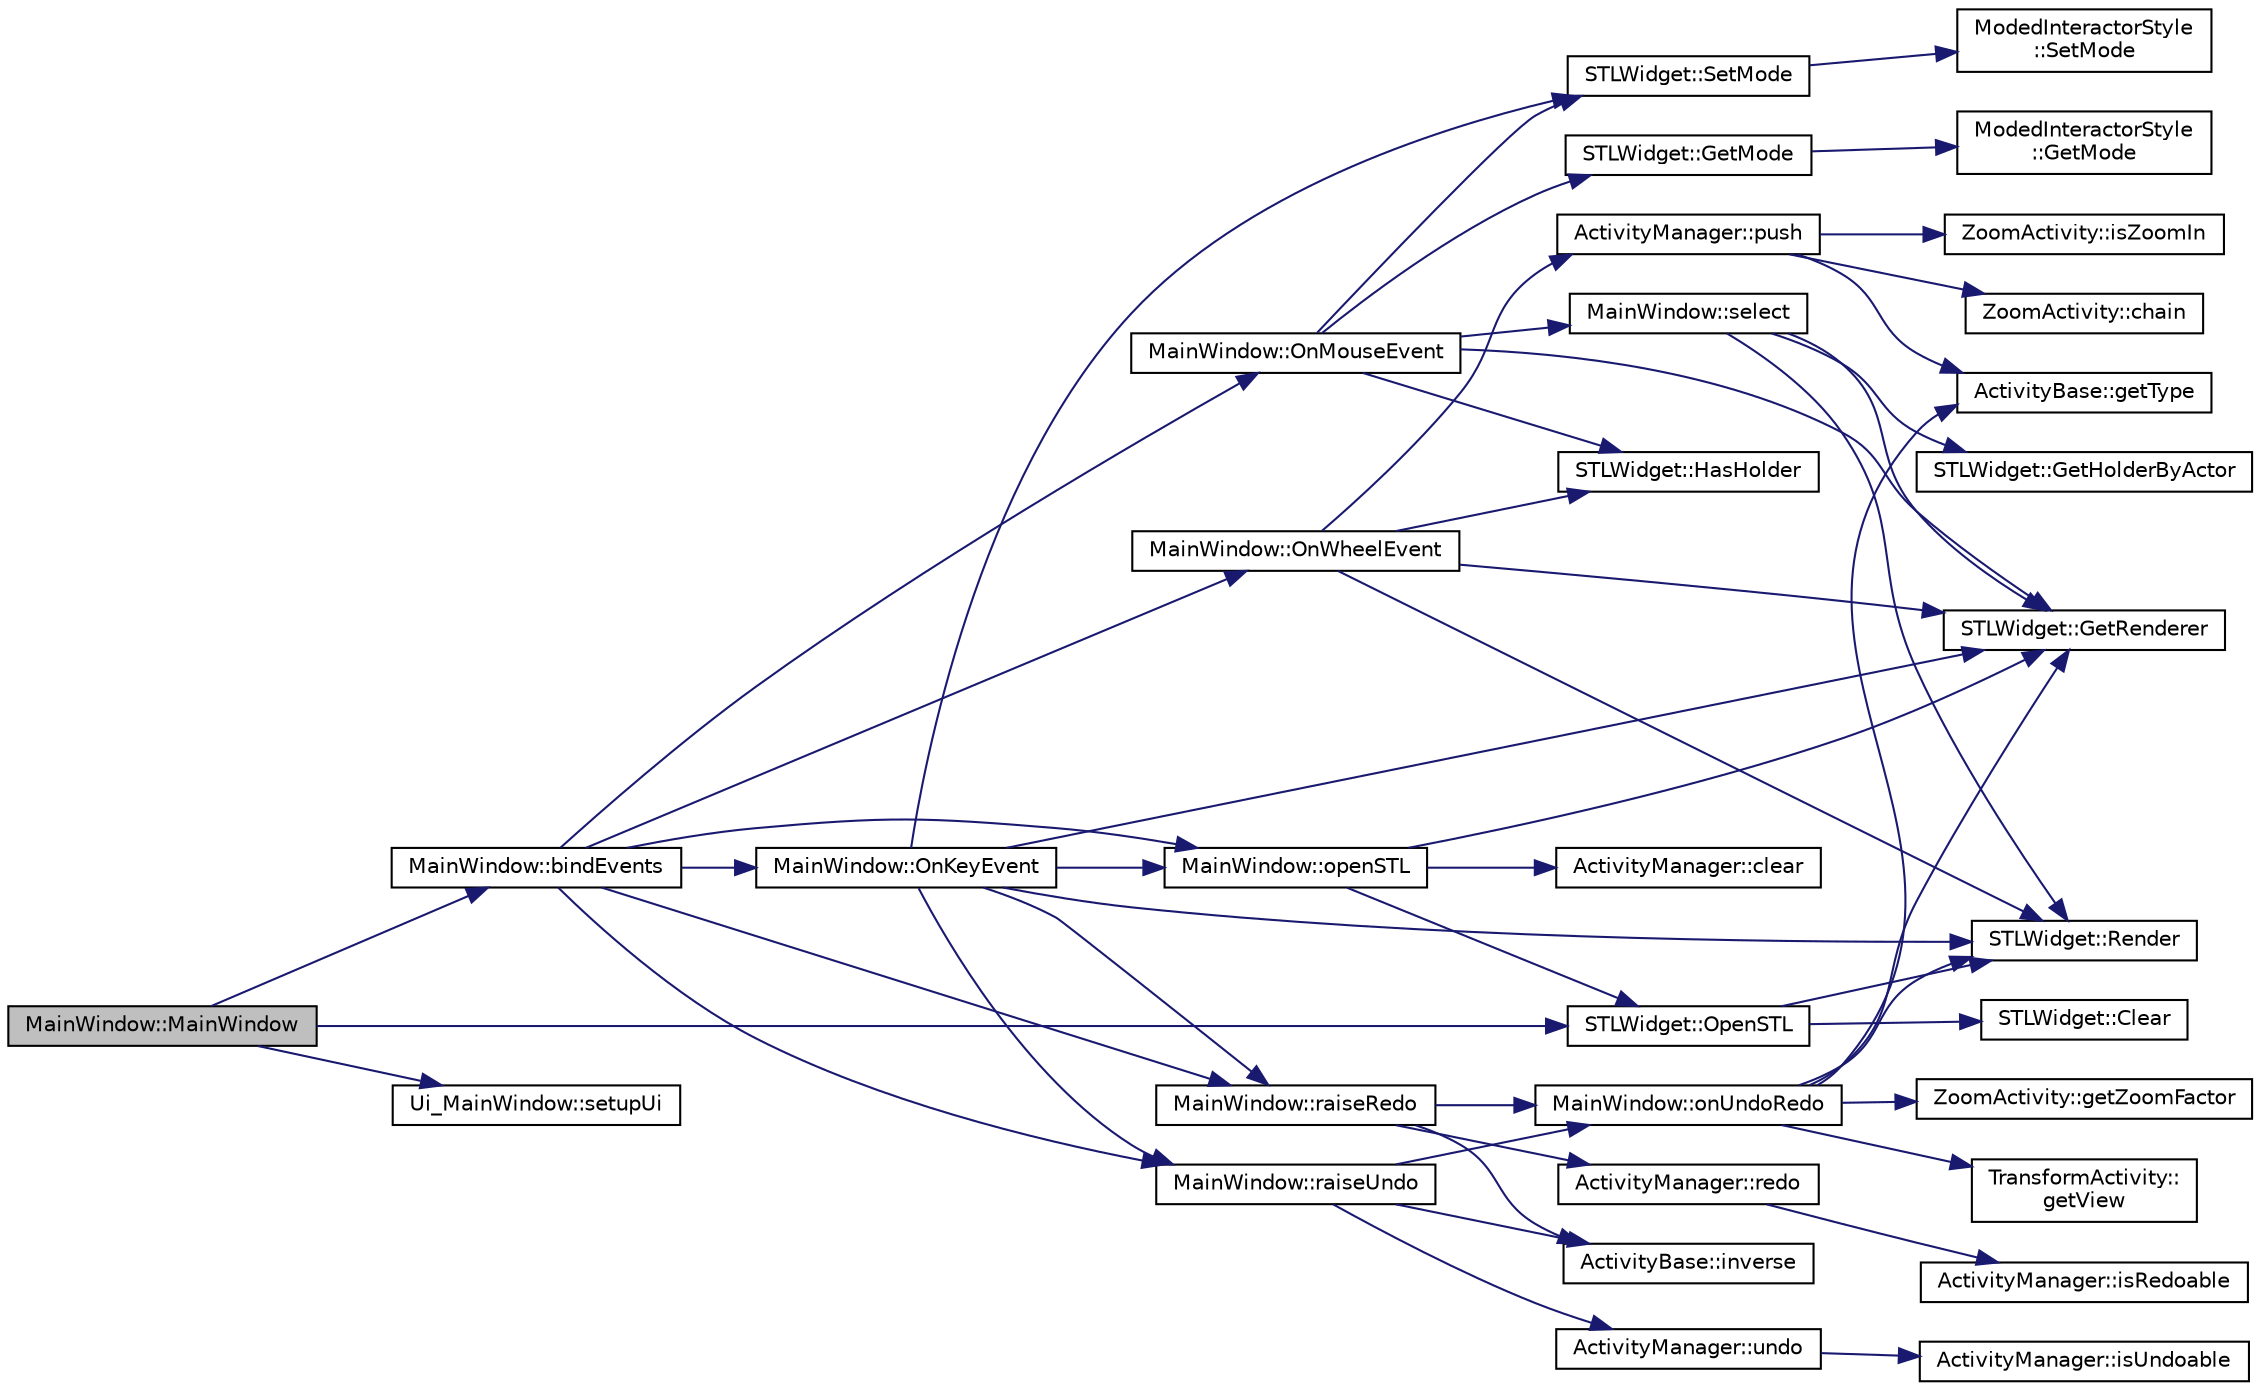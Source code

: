digraph "MainWindow::MainWindow"
{
 // LATEX_PDF_SIZE
  edge [fontname="Helvetica",fontsize="10",labelfontname="Helvetica",labelfontsize="10"];
  node [fontname="Helvetica",fontsize="10",shape=record];
  rankdir="LR";
  Node1 [label="MainWindow::MainWindow",height=0.2,width=0.4,color="black", fillcolor="grey75", style="filled", fontcolor="black",tooltip=" "];
  Node1 -> Node2 [color="midnightblue",fontsize="10",style="solid",fontname="Helvetica"];
  Node2 [label="MainWindow::bindEvents",height=0.2,width=0.4,color="black", fillcolor="white", style="filled",URL="$class_main_window.html#a09e0ca2e7474a2049517496b4b5bd6d0",tooltip="Bind events with corresponding widget."];
  Node2 -> Node3 [color="midnightblue",fontsize="10",style="solid",fontname="Helvetica"];
  Node3 [label="MainWindow::OnKeyEvent",height=0.2,width=0.4,color="black", fillcolor="white", style="filled",URL="$class_main_window.html#add1ef441fb74a254e3204450422fd3b6",tooltip="Handle a keyboard event from STLWidget."];
  Node3 -> Node4 [color="midnightblue",fontsize="10",style="solid",fontname="Helvetica"];
  Node4 [label="STLWidget::GetRenderer",height=0.2,width=0.4,color="black", fillcolor="white", style="filled",URL="$class_s_t_l_widget.html#a5a3e391dd6b86e53841af138b4477f91",tooltip="Get the renderer."];
  Node3 -> Node5 [color="midnightblue",fontsize="10",style="solid",fontname="Helvetica"];
  Node5 [label="MainWindow::openSTL",height=0.2,width=0.4,color="black", fillcolor="white", style="filled",URL="$class_main_window.html#ae90da32f0dd4f1b40353dd97819e4016",tooltip="Open an STL file at path from open file dialog."];
  Node5 -> Node6 [color="midnightblue",fontsize="10",style="solid",fontname="Helvetica"];
  Node6 [label="ActivityManager::clear",height=0.2,width=0.4,color="black", fillcolor="white", style="filled",URL="$class_activity_manager.html#aae34a29e2476905883bcd073bb47f03e",tooltip="Clear all activities."];
  Node5 -> Node4 [color="midnightblue",fontsize="10",style="solid",fontname="Helvetica"];
  Node5 -> Node7 [color="midnightblue",fontsize="10",style="solid",fontname="Helvetica"];
  Node7 [label="STLWidget::OpenSTL",height=0.2,width=0.4,color="black", fillcolor="white", style="filled",URL="$class_s_t_l_widget.html#ac587c00427f4acc5c4f8d6d0e5667d83",tooltip="Open or import the STL reader to display."];
  Node7 -> Node8 [color="midnightblue",fontsize="10",style="solid",fontname="Helvetica"];
  Node8 [label="STLWidget::Clear",height=0.2,width=0.4,color="black", fillcolor="white", style="filled",URL="$class_s_t_l_widget.html#a3b660bb9da2d718d46bb7b9af52ab1f4",tooltip="Clear all fields."];
  Node7 -> Node9 [color="midnightblue",fontsize="10",style="solid",fontname="Helvetica"];
  Node9 [label="STLWidget::Render",height=0.2,width=0.4,color="black", fillcolor="white", style="filled",URL="$class_s_t_l_widget.html#ac57424afd9164e125938ed47041c7d76",tooltip="Refresh the widget, applying new changes."];
  Node3 -> Node10 [color="midnightblue",fontsize="10",style="solid",fontname="Helvetica"];
  Node10 [label="MainWindow::raiseRedo",height=0.2,width=0.4,color="black", fillcolor="white", style="filled",URL="$class_main_window.html#a2ddbce75908e9e962bf844aca6d2b4ca",tooltip="Raise redo event when redo action button clicked."];
  Node10 -> Node11 [color="midnightblue",fontsize="10",style="solid",fontname="Helvetica"];
  Node11 [label="ActivityBase::inverse",height=0.2,width=0.4,color="black", fillcolor="white", style="filled",URL="$class_activity_base.html#aab17504d45cbc44b581beb5d6a660ece",tooltip="Inverse this activity to switch undo/redo state."];
  Node10 -> Node12 [color="midnightblue",fontsize="10",style="solid",fontname="Helvetica"];
  Node12 [label="MainWindow::onUndoRedo",height=0.2,width=0.4,color="black", fillcolor="white", style="filled",URL="$class_main_window.html#a2ec3dd50c4d8a47830f2e437383f2fa8",tooltip="Undo or redo an activity."];
  Node12 -> Node4 [color="midnightblue",fontsize="10",style="solid",fontname="Helvetica"];
  Node12 -> Node13 [color="midnightblue",fontsize="10",style="solid",fontname="Helvetica"];
  Node13 [label="ActivityBase::getType",height=0.2,width=0.4,color="black", fillcolor="white", style="filled",URL="$class_activity_base.html#a1b65c21bd9f3534dedbef62c7fe05764",tooltip="Get the type of the activity."];
  Node12 -> Node14 [color="midnightblue",fontsize="10",style="solid",fontname="Helvetica"];
  Node14 [label="TransformActivity::\lgetView",height=0.2,width=0.4,color="black", fillcolor="white", style="filled",URL="$class_transform_activity.html#a01c456701ffd301259e9b053533e914f",tooltip="Get the camera that contains linear transform matrix."];
  Node12 -> Node15 [color="midnightblue",fontsize="10",style="solid",fontname="Helvetica"];
  Node15 [label="ZoomActivity::getZoomFactor",height=0.2,width=0.4,color="black", fillcolor="white", style="filled",URL="$class_zoom_activity.html#abc3d9aa0e4cb77605696126afa05e59d",tooltip="Get the zoom factor."];
  Node12 -> Node9 [color="midnightblue",fontsize="10",style="solid",fontname="Helvetica"];
  Node10 -> Node16 [color="midnightblue",fontsize="10",style="solid",fontname="Helvetica"];
  Node16 [label="ActivityManager::redo",height=0.2,width=0.4,color="black", fillcolor="white", style="filled",URL="$class_activity_manager.html#a15a289470a1ada5ef9df64632a90566b",tooltip="Redo last undone activity if exists."];
  Node16 -> Node17 [color="midnightblue",fontsize="10",style="solid",fontname="Helvetica"];
  Node17 [label="ActivityManager::isRedoable",height=0.2,width=0.4,color="black", fillcolor="white", style="filled",URL="$class_activity_manager.html#afdb1255e34e57a484fc1b41dd1a2d11b",tooltip="See if redoing is available."];
  Node3 -> Node18 [color="midnightblue",fontsize="10",style="solid",fontname="Helvetica"];
  Node18 [label="MainWindow::raiseUndo",height=0.2,width=0.4,color="black", fillcolor="white", style="filled",URL="$class_main_window.html#a4d447caa99a7519d6c7281b987912e0f",tooltip="Raise undo event when undo action button clicked."];
  Node18 -> Node11 [color="midnightblue",fontsize="10",style="solid",fontname="Helvetica"];
  Node18 -> Node12 [color="midnightblue",fontsize="10",style="solid",fontname="Helvetica"];
  Node18 -> Node19 [color="midnightblue",fontsize="10",style="solid",fontname="Helvetica"];
  Node19 [label="ActivityManager::undo",height=0.2,width=0.4,color="black", fillcolor="white", style="filled",URL="$class_activity_manager.html#a013f09468f61661e4c50b7f53526a421",tooltip="Undo last activity if exists."];
  Node19 -> Node20 [color="midnightblue",fontsize="10",style="solid",fontname="Helvetica"];
  Node20 [label="ActivityManager::isUndoable",height=0.2,width=0.4,color="black", fillcolor="white", style="filled",URL="$class_activity_manager.html#a0cd8af492184b064b0802e8db7402322",tooltip="See if undoing is available."];
  Node3 -> Node9 [color="midnightblue",fontsize="10",style="solid",fontname="Helvetica"];
  Node3 -> Node21 [color="midnightblue",fontsize="10",style="solid",fontname="Helvetica"];
  Node21 [label="STLWidget::SetMode",height=0.2,width=0.4,color="black", fillcolor="white", style="filled",URL="$class_s_t_l_widget.html#a66906b48957e7cfc6b6d5631d8d319cc",tooltip="Set the current mouse interaction mode."];
  Node21 -> Node22 [color="midnightblue",fontsize="10",style="solid",fontname="Helvetica"];
  Node22 [label="ModedInteractorStyle\l::SetMode",height=0.2,width=0.4,color="black", fillcolor="white", style="filled",URL="$class_moded_interactor_style.html#a8937bdc1f2e2713cc07c98d8bba3a2a4",tooltip="Set the current interactor style."];
  Node2 -> Node23 [color="midnightblue",fontsize="10",style="solid",fontname="Helvetica"];
  Node23 [label="MainWindow::OnMouseEvent",height=0.2,width=0.4,color="black", fillcolor="white", style="filled",URL="$class_main_window.html#aa30a6952cbd9f262ffe6176a616bfaa5",tooltip="Handle a mouse event from STLWidget."];
  Node23 -> Node24 [color="midnightblue",fontsize="10",style="solid",fontname="Helvetica"];
  Node24 [label="STLWidget::GetMode",height=0.2,width=0.4,color="black", fillcolor="white", style="filled",URL="$class_s_t_l_widget.html#a0e02e0abaa4056ad8ae6053bac2c48d9",tooltip="Get the current mouse interaction mode."];
  Node24 -> Node25 [color="midnightblue",fontsize="10",style="solid",fontname="Helvetica"];
  Node25 [label="ModedInteractorStyle\l::GetMode",height=0.2,width=0.4,color="black", fillcolor="white", style="filled",URL="$class_moded_interactor_style.html#a243afb3ac89af491fc6bcd8fce72fa3c",tooltip="Get the current interactor style."];
  Node23 -> Node4 [color="midnightblue",fontsize="10",style="solid",fontname="Helvetica"];
  Node23 -> Node26 [color="midnightblue",fontsize="10",style="solid",fontname="Helvetica"];
  Node26 [label="STLWidget::HasHolder",height=0.2,width=0.4,color="black", fillcolor="white", style="filled",URL="$class_s_t_l_widget.html#a674666824522c9b28d34af6a5937e6e9",tooltip="Indicates whether the widget shows any STL object."];
  Node23 -> Node27 [color="midnightblue",fontsize="10",style="solid",fontname="Helvetica"];
  Node27 [label="MainWindow::select",height=0.2,width=0.4,color="black", fillcolor="white", style="filled",URL="$class_main_window.html#a1342fae0f96ba2888481a6bce03df2f0",tooltip="Select rectangle area on an object."];
  Node27 -> Node28 [color="midnightblue",fontsize="10",style="solid",fontname="Helvetica"];
  Node28 [label="STLWidget::GetHolderByActor",height=0.2,width=0.4,color="black", fillcolor="white", style="filled",URL="$class_s_t_l_widget.html#a1ca89adb8656a9c59e9d288b3ff227e4",tooltip="Get a stl holder that corresponds to given actor."];
  Node27 -> Node4 [color="midnightblue",fontsize="10",style="solid",fontname="Helvetica"];
  Node27 -> Node9 [color="midnightblue",fontsize="10",style="solid",fontname="Helvetica"];
  Node23 -> Node21 [color="midnightblue",fontsize="10",style="solid",fontname="Helvetica"];
  Node2 -> Node29 [color="midnightblue",fontsize="10",style="solid",fontname="Helvetica"];
  Node29 [label="MainWindow::OnWheelEvent",height=0.2,width=0.4,color="black", fillcolor="white", style="filled",URL="$class_main_window.html#a176a8b03cdcbc31e8a0fef86cad53365",tooltip="Handle a mouse wheel event from STLWidget."];
  Node29 -> Node4 [color="midnightblue",fontsize="10",style="solid",fontname="Helvetica"];
  Node29 -> Node26 [color="midnightblue",fontsize="10",style="solid",fontname="Helvetica"];
  Node29 -> Node30 [color="midnightblue",fontsize="10",style="solid",fontname="Helvetica"];
  Node30 [label="ActivityManager::push",height=0.2,width=0.4,color="black", fillcolor="white", style="filled",URL="$class_activity_manager.html#a8aa02f1f7df25f2509eb9b85ce671fe5",tooltip="Do something initially for the activity."];
  Node30 -> Node31 [color="midnightblue",fontsize="10",style="solid",fontname="Helvetica"];
  Node31 [label="ZoomActivity::chain",height=0.2,width=0.4,color="black", fillcolor="white", style="filled",URL="$class_zoom_activity.html#afb7f022a1c49782638194bff7eef91b4",tooltip="Chain another zoom activity."];
  Node30 -> Node13 [color="midnightblue",fontsize="10",style="solid",fontname="Helvetica"];
  Node30 -> Node32 [color="midnightblue",fontsize="10",style="solid",fontname="Helvetica"];
  Node32 [label="ZoomActivity::isZoomIn",height=0.2,width=0.4,color="black", fillcolor="white", style="filled",URL="$class_zoom_activity.html#aabcdc3a96f3df0dc04471b05851b33de",tooltip="Returns whether this activity represents zoom in."];
  Node29 -> Node9 [color="midnightblue",fontsize="10",style="solid",fontname="Helvetica"];
  Node2 -> Node5 [color="midnightblue",fontsize="10",style="solid",fontname="Helvetica"];
  Node2 -> Node10 [color="midnightblue",fontsize="10",style="solid",fontname="Helvetica"];
  Node2 -> Node18 [color="midnightblue",fontsize="10",style="solid",fontname="Helvetica"];
  Node1 -> Node7 [color="midnightblue",fontsize="10",style="solid",fontname="Helvetica"];
  Node1 -> Node33 [color="midnightblue",fontsize="10",style="solid",fontname="Helvetica"];
  Node33 [label="Ui_MainWindow::setupUi",height=0.2,width=0.4,color="black", fillcolor="white", style="filled",URL="$class_ui___main_window.html#acf4a0872c4c77d8f43a2ec66ed849b58",tooltip=" "];
}
